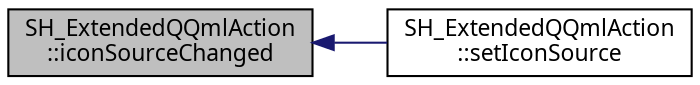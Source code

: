 digraph "SH_ExtendedQQmlAction::iconSourceChanged"
{
 // INTERACTIVE_SVG=YES
  bgcolor="transparent";
  edge [fontname="Verdana",fontsize="11",labelfontname="Verdana",labelfontsize="11"];
  node [fontname="Verdana",fontsize="11",shape=record];
  rankdir="LR";
  Node1 [label="SH_ExtendedQQmlAction\l::iconSourceChanged",height=0.2,width=0.4,color="black", fillcolor="grey75", style="filled" fontcolor="black"];
  Node1 -> Node2 [dir="back",color="midnightblue",fontsize="11",style="solid",fontname="Verdana"];
  Node2 [label="SH_ExtendedQQmlAction\l::setIconSource",height=0.2,width=0.4,color="black",URL="$classSH__ExtendedQQmlAction.html#a703b29eb866cdc4d739e3f22ada92fb6"];
}
